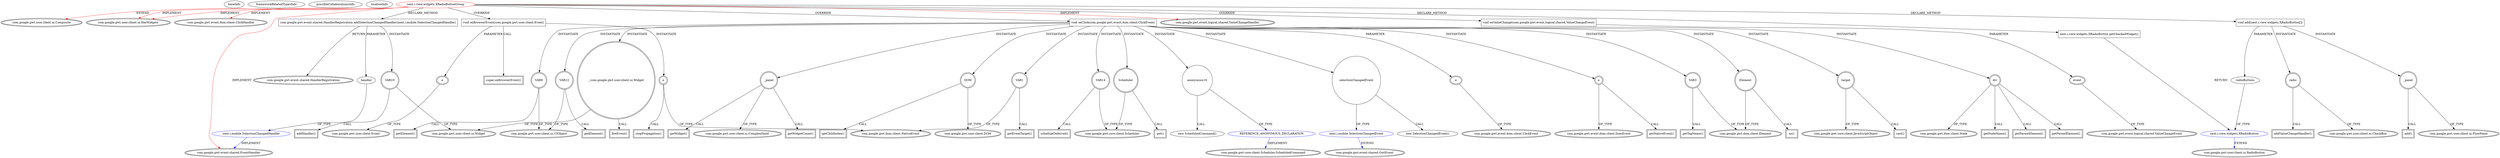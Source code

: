 digraph {
baseInfo[graphId=4212,category="extension_graph",isAnonymous=false,possibleRelation=true]
frameworkRelatedTypesInfo[0="com.google.gwt.user.client.ui.Composite",1="com.google.gwt.user.client.ui.HasWidgets",2="com.google.gwt.user.client.ui.HasWidgets",3="com.google.gwt.event.dom.client.ClickHandler",4="com.google.gwt.event.shared.EventHandler",5="com.google.gwt.event.logical.shared.ValueChangeHandler"]
possibleCollaborationsInfo[0="4212~CLIENT_METHOD_DECLARATION-PARAMETER_DECLARATION-~com.google.gwt.user.client.ui.Composite com.google.gwt.user.client.ui.HasWidgets com.google.gwt.user.client.ui.HasWidgets com.google.gwt.event.dom.client.ClickHandler com.google.gwt.event.shared.EventHandler com.google.gwt.event.logical.shared.ValueChangeHandler ~com.google.gwt.event.shared.EventHandler ~false~false",1="4212~OVERRIDING_METHOD_DECLARATION-INSTANTIATION-~com.google.gwt.user.client.ui.Composite com.google.gwt.user.client.ui.HasWidgets com.google.gwt.user.client.ui.HasWidgets com.google.gwt.event.dom.client.ClickHandler com.google.gwt.event.shared.EventHandler com.google.gwt.event.logical.shared.ValueChangeHandler ~com.google.gwt.event.shared.GwtEvent ~false~false",2="4212~CLIENT_METHOD_DECLARATION-PARAMETER_DECLARATION-CLIENT_METHOD_DECLARATION-RETURN_TYPE-~com.google.gwt.user.client.ui.Composite com.google.gwt.user.client.ui.HasWidgets com.google.gwt.user.client.ui.HasWidgets com.google.gwt.event.dom.client.ClickHandler com.google.gwt.event.shared.EventHandler com.google.gwt.event.logical.shared.ValueChangeHandler ~com.google.gwt.user.client.ui.RadioButton ~false~false",3="4212~OVERRIDING_METHOD_DECLARATION-INSTANTIATION-~com.google.gwt.user.client.ui.Composite com.google.gwt.user.client.ui.HasWidgets com.google.gwt.user.client.ui.HasWidgets com.google.gwt.event.dom.client.ClickHandler com.google.gwt.event.shared.EventHandler com.google.gwt.event.logical.shared.ValueChangeHandler ~com.google.gwt.core.client.Scheduler.ScheduledCommand ~false~true"]
locationInfo[projectName="nextinterfaces-next",filePath="/nextinterfaces-next/next-master/src/next/i/view/widgets/XRadioButtonGroup.java",contextSignature="XRadioButtonGroup",graphId="4212"]
0[label="next.i.view.widgets.XRadioButtonGroup",vertexType="ROOT_CLIENT_CLASS_DECLARATION",isFrameworkType=false,color=red]
1[label="com.google.gwt.user.client.ui.Composite",vertexType="FRAMEWORK_CLASS_TYPE",isFrameworkType=true,peripheries=2]
2[label="com.google.gwt.user.client.ui.HasWidgets",vertexType="FRAMEWORK_INTERFACE_TYPE",isFrameworkType=true,peripheries=2]
4[label="com.google.gwt.event.dom.client.ClickHandler",vertexType="FRAMEWORK_INTERFACE_TYPE",isFrameworkType=true,peripheries=2]
5[label="com.google.gwt.event.shared.EventHandler",vertexType="FRAMEWORK_INTERFACE_TYPE",isFrameworkType=true,peripheries=2]
6[label="com.google.gwt.event.logical.shared.ValueChangeHandler",vertexType="FRAMEWORK_INTERFACE_TYPE",isFrameworkType=true,peripheries=2]
7[label="void onBrowserEvent(com.google.gwt.user.client.Event)",vertexType="OVERRIDING_METHOD_DECLARATION",isFrameworkType=false,shape=box]
8[label="e",vertexType="PARAMETER_DECLARATION",isFrameworkType=true,peripheries=2]
9[label="com.google.gwt.user.client.Event",vertexType="FRAMEWORK_CLASS_TYPE",isFrameworkType=true,peripheries=2]
10[label="e",vertexType="VARIABLE_EXPRESION",isFrameworkType=true,peripheries=2,shape=circle]
12[label="com.google.gwt.dom.client.NativeEvent",vertexType="FRAMEWORK_CLASS_TYPE",isFrameworkType=true,peripheries=2]
11[label="stopPropagation()",vertexType="INSIDE_CALL",isFrameworkType=true,peripheries=2,shape=box]
13[label="super.onBrowserEvent()",vertexType="SUPER_CALL",isFrameworkType=true,peripheries=2,shape=box]
14[label="void onValueChange(com.google.gwt.event.logical.shared.ValueChangeEvent)",vertexType="OVERRIDING_METHOD_DECLARATION",isFrameworkType=false,shape=box]
15[label="event",vertexType="PARAMETER_DECLARATION",isFrameworkType=true,peripheries=2]
16[label="com.google.gwt.event.logical.shared.ValueChangeEvent",vertexType="FRAMEWORK_CLASS_TYPE",isFrameworkType=true,peripheries=2]
17[label="void onClick(com.google.gwt.event.dom.client.ClickEvent)",vertexType="OVERRIDING_METHOD_DECLARATION",isFrameworkType=false,shape=box]
18[label="e",vertexType="PARAMETER_DECLARATION",isFrameworkType=true,peripheries=2]
19[label="com.google.gwt.event.dom.client.ClickEvent",vertexType="FRAMEWORK_CLASS_TYPE",isFrameworkType=true,peripheries=2]
20[label="VAR1",vertexType="VARIABLE_EXPRESION",isFrameworkType=true,peripheries=2,shape=circle]
21[label="getEventTarget()",vertexType="INSIDE_CALL",isFrameworkType=true,peripheries=2,shape=box]
23[label="e",vertexType="VARIABLE_EXPRESION",isFrameworkType=true,peripheries=2,shape=circle]
25[label="com.google.gwt.event.dom.client.DomEvent",vertexType="FRAMEWORK_CLASS_TYPE",isFrameworkType=true,peripheries=2]
24[label="getNativeEvent()",vertexType="INSIDE_CALL",isFrameworkType=true,peripheries=2,shape=box]
26[label="VAR3",vertexType="VARIABLE_EXPRESION",isFrameworkType=true,peripheries=2,shape=circle]
28[label="com.google.gwt.dom.client.Element",vertexType="FRAMEWORK_CLASS_TYPE",isFrameworkType=true,peripheries=2]
27[label="getTagName()",vertexType="INSIDE_CALL",isFrameworkType=true,peripheries=2,shape=box]
29[label="target",vertexType="VARIABLE_EXPRESION",isFrameworkType=true,peripheries=2,shape=circle]
31[label="com.google.gwt.core.client.JavaScriptObject",vertexType="FRAMEWORK_CLASS_TYPE",isFrameworkType=true,peripheries=2]
30[label="cast()",vertexType="INSIDE_CALL",isFrameworkType=true,peripheries=2,shape=box]
32[label="Element",vertexType="VARIABLE_EXPRESION",isFrameworkType=true,peripheries=2,shape=circle]
33[label="as()",vertexType="INSIDE_CALL",isFrameworkType=true,peripheries=2,shape=box]
35[label="div",vertexType="VARIABLE_EXPRESION",isFrameworkType=true,peripheries=2,shape=circle]
37[label="com.google.gwt.dom.client.Node",vertexType="FRAMEWORK_CLASS_TYPE",isFrameworkType=true,peripheries=2]
36[label="getNodeName()",vertexType="INSIDE_CALL",isFrameworkType=true,peripheries=2,shape=box]
39[label="getParentElement()",vertexType="INSIDE_CALL",isFrameworkType=true,peripheries=2,shape=box]
40[label="VAR8",vertexType="VARIABLE_EXPRESION",isFrameworkType=true,peripheries=2,shape=circle]
42[label="com.google.gwt.user.client.ui.UIObject",vertexType="FRAMEWORK_CLASS_TYPE",isFrameworkType=true,peripheries=2]
41[label="getElement()",vertexType="INSIDE_CALL",isFrameworkType=true,peripheries=2,shape=box]
44[label="getParentElement()",vertexType="INSIDE_CALL",isFrameworkType=true,peripheries=2,shape=box]
45[label="_panel",vertexType="VARIABLE_EXPRESION",isFrameworkType=true,peripheries=2,shape=circle]
47[label="com.google.gwt.user.client.ui.ComplexPanel",vertexType="FRAMEWORK_CLASS_TYPE",isFrameworkType=true,peripheries=2]
46[label="getWidgetCount()",vertexType="INSIDE_CALL",isFrameworkType=true,peripheries=2,shape=box]
48[label="DOM",vertexType="VARIABLE_EXPRESION",isFrameworkType=true,peripheries=2,shape=circle]
50[label="com.google.gwt.user.client.DOM",vertexType="FRAMEWORK_CLASS_TYPE",isFrameworkType=true,peripheries=2]
49[label="getChildIndex()",vertexType="INSIDE_CALL",isFrameworkType=true,peripheries=2,shape=box]
51[label="VAR12",vertexType="VARIABLE_EXPRESION",isFrameworkType=true,peripheries=2,shape=circle]
52[label="getElement()",vertexType="INSIDE_CALL",isFrameworkType=true,peripheries=2,shape=box]
55[label="getWidget()",vertexType="INSIDE_CALL",isFrameworkType=true,peripheries=2,shape=box]
56[label="VAR14",vertexType="VARIABLE_EXPRESION",isFrameworkType=true,peripheries=2,shape=circle]
58[label="com.google.gwt.core.client.Scheduler",vertexType="FRAMEWORK_CLASS_TYPE",isFrameworkType=true,peripheries=2]
57[label="scheduleDeferred()",vertexType="INSIDE_CALL",isFrameworkType=true,peripheries=2,shape=box]
59[label="Scheduler",vertexType="VARIABLE_EXPRESION",isFrameworkType=true,peripheries=2,shape=circle]
60[label="get()",vertexType="INSIDE_CALL",isFrameworkType=true,peripheries=2,shape=box]
63[label="anonymous16",vertexType="VARIABLE_EXPRESION",isFrameworkType=false,shape=circle]
64[label="REFERENCE_ANONYMOUS_DECLARATION",vertexType="REFERENCE_ANONYMOUS_DECLARATION",isFrameworkType=false,color=blue]
65[label="com.google.gwt.core.client.Scheduler.ScheduledCommand",vertexType="FRAMEWORK_INTERFACE_TYPE",isFrameworkType=true,peripheries=2]
62[label="new ScheduledCommand()",vertexType="CONSTRUCTOR_CALL",isFrameworkType=false]
67[label="selectionChangedEvent",vertexType="VARIABLE_EXPRESION",isFrameworkType=false,shape=circle]
68[label="next.i.mobile.SelectionChangedEvent",vertexType="REFERENCE_CLIENT_CLASS_DECLARATION",isFrameworkType=false,color=blue]
69[label="com.google.gwt.event.shared.GwtEvent",vertexType="FRAMEWORK_CLASS_TYPE",isFrameworkType=true,peripheries=2]
66[label="new SelectionChangedEvent()",vertexType="CONSTRUCTOR_CALL",isFrameworkType=false]
70[label="_:com.google.gwt.user.client.ui.Widget",vertexType="VARIABLE_EXPRESION",isFrameworkType=true,peripheries=2,shape=circle]
72[label="com.google.gwt.user.client.ui.Widget",vertexType="FRAMEWORK_CLASS_TYPE",isFrameworkType=true,peripheries=2]
71[label="fireEvent()",vertexType="INSIDE_CALL",isFrameworkType=true,peripheries=2,shape=box]
77[label="com.google.gwt.event.shared.HandlerRegistration addSelectionChangedHandler(next.i.mobile.SelectionChangedHandler)",vertexType="CLIENT_METHOD_DECLARATION",isFrameworkType=false,shape=box]
78[label="com.google.gwt.event.shared.HandlerRegistration",vertexType="FRAMEWORK_INTERFACE_TYPE",isFrameworkType=true,peripheries=2]
79[label="handler",vertexType="PARAMETER_DECLARATION",isFrameworkType=false]
80[label="next.i.mobile.SelectionChangedHandler",vertexType="REFERENCE_CLIENT_CLASS_DECLARATION",isFrameworkType=false,color=blue]
82[label="VAR19",vertexType="VARIABLE_EXPRESION",isFrameworkType=true,peripheries=2,shape=circle]
83[label="addHandler()",vertexType="INSIDE_CALL",isFrameworkType=true,peripheries=2,shape=box]
107[label="next.i.view.widgets.XRadioButton getCheckedWidget()",vertexType="CLIENT_METHOD_DECLARATION",isFrameworkType=false,shape=box]
108[label="next.i.view.widgets.XRadioButton",vertexType="REFERENCE_CLIENT_CLASS_DECLARATION",isFrameworkType=false,color=blue]
109[label="com.google.gwt.user.client.ui.RadioButton",vertexType="FRAMEWORK_CLASS_TYPE",isFrameworkType=true,peripheries=2]
110[label="void add(next.i.view.widgets.XRadioButton[])",vertexType="CLIENT_METHOD_DECLARATION",isFrameworkType=false,shape=box]
111[label="radioButtons",vertexType="PARAMETER_DECLARATION",isFrameworkType=false]
113[label="_panel",vertexType="VARIABLE_EXPRESION",isFrameworkType=true,peripheries=2,shape=circle]
115[label="com.google.gwt.user.client.ui.FlowPanel",vertexType="FRAMEWORK_CLASS_TYPE",isFrameworkType=true,peripheries=2]
114[label="add()",vertexType="INSIDE_CALL",isFrameworkType=true,peripheries=2,shape=box]
116[label="radio",vertexType="VARIABLE_EXPRESION",isFrameworkType=true,peripheries=2,shape=circle]
118[label="com.google.gwt.user.client.ui.CheckBox",vertexType="FRAMEWORK_CLASS_TYPE",isFrameworkType=true,peripheries=2]
117[label="addValueChangeHandler()",vertexType="INSIDE_CALL",isFrameworkType=true,peripheries=2,shape=box]
0->1[label="EXTEND",color=red]
0->2[label="IMPLEMENT",color=red]
0->2[label="IMPLEMENT",color=red]
0->4[label="IMPLEMENT",color=red]
0->5[label="IMPLEMENT",color=red]
0->6[label="IMPLEMENT",color=red]
0->7[label="OVERRIDE"]
8->9[label="OF_TYPE"]
7->8[label="PARAMETER"]
7->10[label="INSTANTIATE"]
10->12[label="OF_TYPE"]
10->11[label="CALL"]
7->13[label="CALL"]
0->14[label="OVERRIDE"]
15->16[label="OF_TYPE"]
14->15[label="PARAMETER"]
0->17[label="OVERRIDE"]
18->19[label="OF_TYPE"]
17->18[label="PARAMETER"]
17->20[label="INSTANTIATE"]
20->12[label="OF_TYPE"]
20->21[label="CALL"]
17->23[label="INSTANTIATE"]
23->25[label="OF_TYPE"]
23->24[label="CALL"]
17->26[label="INSTANTIATE"]
26->28[label="OF_TYPE"]
26->27[label="CALL"]
17->29[label="INSTANTIATE"]
29->31[label="OF_TYPE"]
29->30[label="CALL"]
17->32[label="INSTANTIATE"]
32->28[label="OF_TYPE"]
32->33[label="CALL"]
17->35[label="INSTANTIATE"]
35->37[label="OF_TYPE"]
35->36[label="CALL"]
35->39[label="CALL"]
17->40[label="INSTANTIATE"]
40->42[label="OF_TYPE"]
40->41[label="CALL"]
35->44[label="CALL"]
17->45[label="INSTANTIATE"]
45->47[label="OF_TYPE"]
45->46[label="CALL"]
17->48[label="INSTANTIATE"]
48->50[label="OF_TYPE"]
48->49[label="CALL"]
17->51[label="INSTANTIATE"]
51->42[label="OF_TYPE"]
51->52[label="CALL"]
45->55[label="CALL"]
17->56[label="INSTANTIATE"]
56->58[label="OF_TYPE"]
56->57[label="CALL"]
17->59[label="INSTANTIATE"]
59->58[label="OF_TYPE"]
59->60[label="CALL"]
17->63[label="INSTANTIATE"]
64->65[label="IMPLEMENT",color=blue]
63->64[label="OF_TYPE"]
63->62[label="CALL"]
17->67[label="INSTANTIATE"]
68->69[label="EXTEND",color=blue]
67->68[label="OF_TYPE"]
67->66[label="CALL"]
17->70[label="INSTANTIATE"]
70->72[label="OF_TYPE"]
70->71[label="CALL"]
0->77[label="DECLARE_METHOD"]
77->78[label="RETURN"]
80->5[label="IMPLEMENT",color=blue]
79->80[label="OF_TYPE"]
77->79[label="PARAMETER"]
77->82[label="INSTANTIATE"]
82->72[label="OF_TYPE"]
82->83[label="CALL"]
0->107[label="DECLARE_METHOD"]
108->109[label="EXTEND",color=blue]
107->108[label="RETURN"]
0->110[label="DECLARE_METHOD"]
111->108[label="OF_TYPE"]
110->111[label="PARAMETER"]
110->113[label="INSTANTIATE"]
113->115[label="OF_TYPE"]
113->114[label="CALL"]
110->116[label="INSTANTIATE"]
116->118[label="OF_TYPE"]
116->117[label="CALL"]
}
